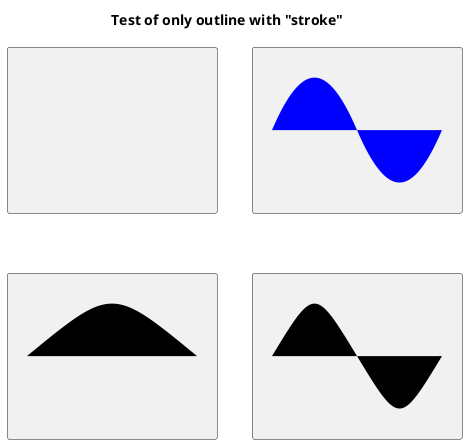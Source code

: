 {
  "sha1": "2puokebjdjmluv0s5smxzs4ogk6z4u9",
  "insertion": {
    "when": "2025-05-14T17:45:29.490Z",
    "url": "https://developer.mozilla.org/en-US/docs/Web/SVG/Tutorials/SVG_from_scratch/Paths",
    "user": "The-Lum"
  }
}
@startuml
title Test of only outline with "stroke"
sprite TEST_1 <svg width="190" height="160" >
  <path
    d="M 10 80 C 40 10, 65 10, 95 80 S 150 150, 180 80"
    stroke="blue"
    fill="transparent" />
</svg>

sprite TEST_2 <svg width="190" height="160" >
  <path
    d="M 10 80 C 40 10, 65 10, 95 80 S 150 150, 180 80"
    stroke="blue"
    fill="none" />
</svg>

sprite TEST_3 <svg width="190" height="160" >
  <path d="M 10 80 Q 95 10 180 80" stroke="black" fill="none" />
</svg>

sprite TEST_4 <svg width="190" height="160" >
  <path
    d="M 10 80 Q 52.5 10, 95 80 T 180 80"
    stroke="black"
    fill="none" />
</svg>

card "<$TEST_1>"
card "<$TEST_2>"
card "<$TEST_3>"
card "<$TEST_4>"
@enduml
